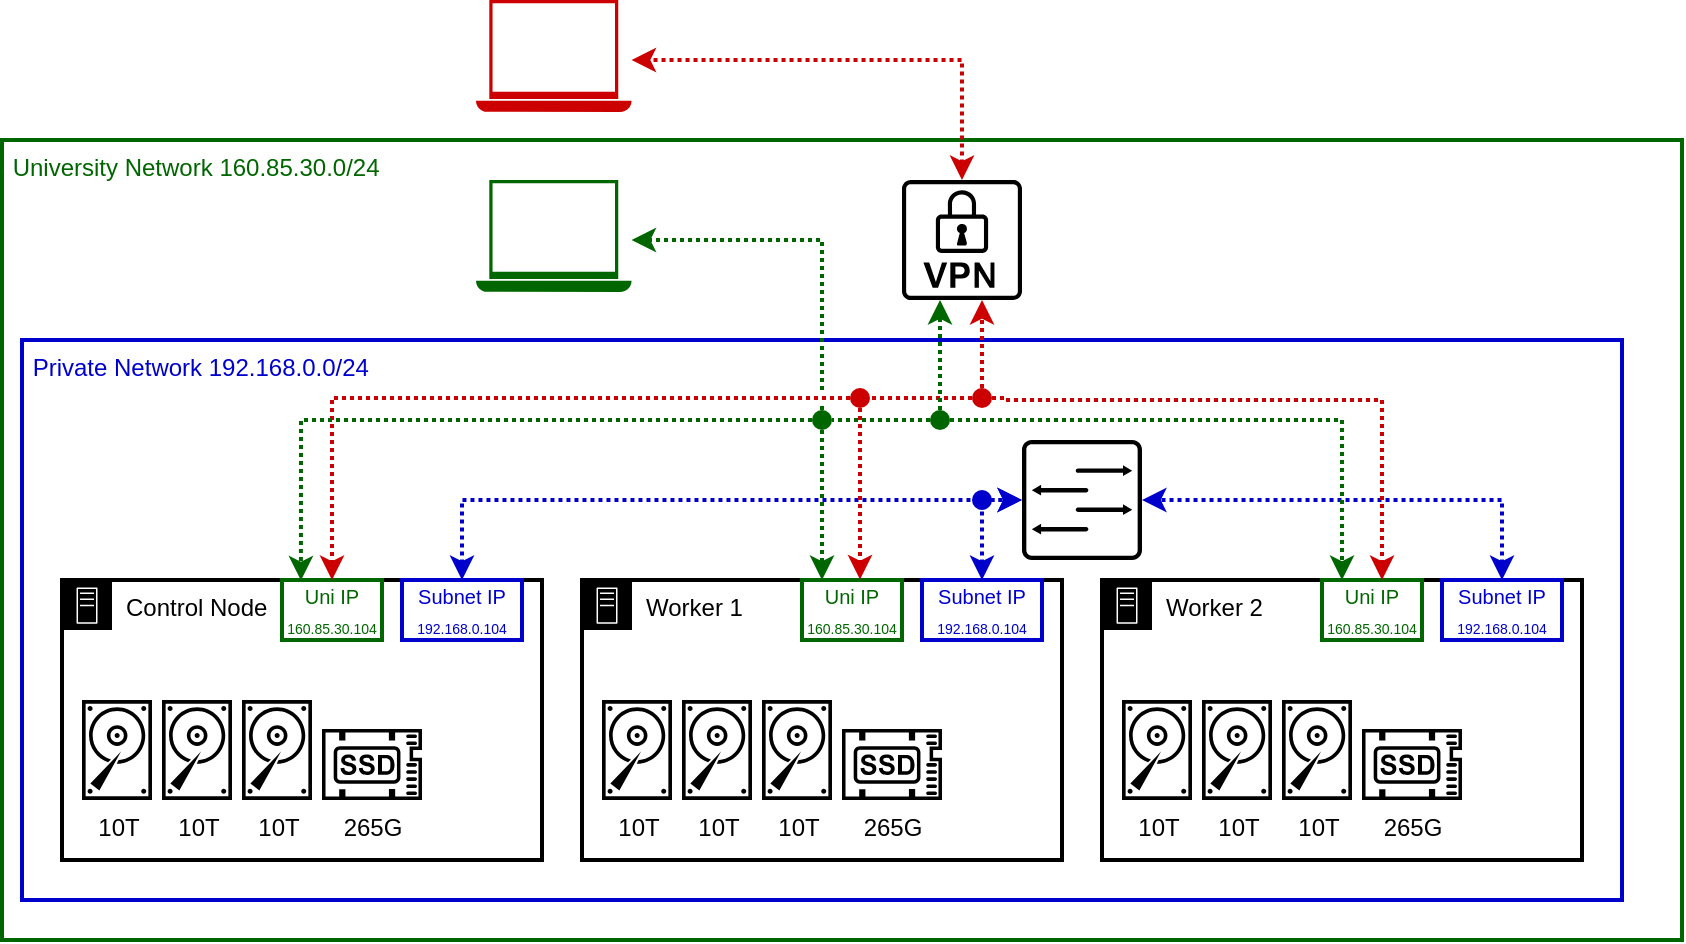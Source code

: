 <mxfile scale="3" border="10">
    <diagram name="Page-1" id="Fgr3d5k8YYlaslC8WT8e">
        <mxGraphModel dx="1854" dy="910" grid="1" gridSize="10" guides="1" tooltips="1" connect="1" arrows="1" fold="1" page="1" pageScale="1" pageWidth="850" pageHeight="1100" math="0" shadow="0">
            <root>
                <mxCell id="0"/>
                <mxCell id="1" parent="0"/>
                <mxCell id="r0dUNY4dq7FPuojU4sUv-40" value="&lt;span style=&quot;color: rgb(0, 102, 0);&quot;&gt;&amp;nbsp;University Network 160.85.30.0/24&lt;/span&gt;" style="rounded=0;whiteSpace=wrap;html=1;align=left;verticalAlign=top;fillColor=none;arcSize=0;strokeColor=#006600;strokeWidth=2;glass=0;shadow=0;" parent="1" vertex="1">
                    <mxGeometry x="110" y="130" width="840" height="400" as="geometry"/>
                </mxCell>
                <mxCell id="r0dUNY4dq7FPuojU4sUv-41" value="&lt;span style=&quot;color: rgb(0, 0, 204);&quot;&gt;&amp;nbsp;Private Network 192.168.0.0/24&lt;/span&gt;" style="rounded=1;whiteSpace=wrap;html=1;align=left;verticalAlign=top;fillColor=none;arcSize=0;strokeColor=#0000CC;strokeWidth=2;" parent="1" vertex="1">
                    <mxGeometry x="120" y="230" width="800" height="280" as="geometry"/>
                </mxCell>
                <mxCell id="r0dUNY4dq7FPuojU4sUv-42" value="Control Node" style="points=[[0,0],[0.25,0],[0.5,0],[0.75,0],[1,0],[1,0.25],[1,0.5],[1,0.75],[1,1],[0.75,1],[0.5,1],[0.25,1],[0,1],[0,0.75],[0,0.5],[0,0.25]];outlineConnect=0;gradientColor=none;html=1;whiteSpace=wrap;fontSize=12;fontStyle=0;container=1;pointerEvents=0;collapsible=0;recursiveResize=0;shape=mxgraph.aws4.group;grIcon=mxgraph.aws4.group_on_premise;strokeColor=#000000;fillColor=none;verticalAlign=top;align=left;spacingLeft=30;fontColor=light-dark(#000000, #8494aa);dashed=0;strokeWidth=2;" parent="1" vertex="1">
                    <mxGeometry x="140" y="350" width="240" height="140" as="geometry"/>
                </mxCell>
                <mxCell id="r0dUNY4dq7FPuojU4sUv-43" value="&lt;font style=&quot;font-size: 10px; color: rgb(0, 102, 0);&quot;&gt;Uni IP&lt;/font&gt;&lt;font style=&quot;font-size: 8px; color: rgb(0, 102, 0);&quot;&gt;&lt;br&gt;&lt;/font&gt;&lt;font style=&quot;font-size: 7px; color: rgb(0, 102, 0);&quot;&gt;160.85.30.104&lt;/font&gt;&lt;font style=&quot;font-size: 7px; color: rgba(0, 0, 0, 0);&quot;&gt;&lt;font&gt;&lt;br&gt;&lt;/font&gt;&lt;/font&gt;" style="rounded=0;whiteSpace=wrap;html=1;strokeColor=#006600;strokeWidth=2;fillColor=none;" parent="r0dUNY4dq7FPuojU4sUv-42" vertex="1">
                    <mxGeometry x="110" width="50" height="30" as="geometry"/>
                </mxCell>
                <mxCell id="r0dUNY4dq7FPuojU4sUv-44" value="&lt;div&gt;&lt;font style=&quot;font-size: 10px; color: rgb(0, 0, 204);&quot;&gt;Subnet IP&lt;/font&gt;&lt;/div&gt;&lt;div&gt;&lt;font style=&quot;font-size: 7px; color: rgb(0, 0, 204);&quot;&gt;192.168.0.104&lt;/font&gt;&lt;font style=&quot;font-size: 7px; color: rgba(0, 0, 0, 0);&quot;&gt;&lt;font&gt;&lt;br&gt;&lt;/font&gt;&lt;/font&gt;&lt;/div&gt;" style="rounded=0;whiteSpace=wrap;html=1;strokeColor=#0000CC;strokeWidth=2;fillColor=none;" parent="r0dUNY4dq7FPuojU4sUv-42" vertex="1">
                    <mxGeometry x="170" width="60" height="30" as="geometry"/>
                </mxCell>
                <mxCell id="r0dUNY4dq7FPuojU4sUv-46" value="10T" style="sketch=0;pointerEvents=1;shadow=0;dashed=0;html=1;strokeColor=none;fillColor=#000000;aspect=fixed;labelPosition=center;verticalLabelPosition=bottom;verticalAlign=top;align=center;outlineConnect=0;shape=mxgraph.vvd.disk;" parent="r0dUNY4dq7FPuojU4sUv-42" vertex="1">
                    <mxGeometry x="50" y="60" width="35" height="50" as="geometry"/>
                </mxCell>
                <mxCell id="r0dUNY4dq7FPuojU4sUv-47" value="10T" style="sketch=0;pointerEvents=1;shadow=0;dashed=0;html=1;strokeColor=none;fillColor=#000000;aspect=fixed;labelPosition=center;verticalLabelPosition=bottom;verticalAlign=top;align=center;outlineConnect=0;shape=mxgraph.vvd.disk;" parent="r0dUNY4dq7FPuojU4sUv-42" vertex="1">
                    <mxGeometry x="10" y="60" width="35" height="50" as="geometry"/>
                </mxCell>
                <mxCell id="r0dUNY4dq7FPuojU4sUv-48" value="10T" style="sketch=0;pointerEvents=1;shadow=0;dashed=0;html=1;strokeColor=none;fillColor=#000000;aspect=fixed;labelPosition=center;verticalLabelPosition=bottom;verticalAlign=top;align=center;outlineConnect=0;shape=mxgraph.vvd.disk;" parent="r0dUNY4dq7FPuojU4sUv-42" vertex="1">
                    <mxGeometry x="90" y="60" width="35" height="50" as="geometry"/>
                </mxCell>
                <mxCell id="r0dUNY4dq7FPuojU4sUv-49" value="265G" style="sketch=0;pointerEvents=1;shadow=0;dashed=0;html=1;strokeColor=none;fillColor=#000000;aspect=fixed;labelPosition=center;verticalLabelPosition=bottom;verticalAlign=top;align=center;outlineConnect=0;shape=mxgraph.vvd.ssd;" parent="r0dUNY4dq7FPuojU4sUv-42" vertex="1">
                    <mxGeometry x="130" y="74.5" width="50" height="35.5" as="geometry"/>
                </mxCell>
                <mxCell id="r0dUNY4dq7FPuojU4sUv-59" value="Worker 1" style="points=[[0,0],[0.25,0],[0.5,0],[0.75,0],[1,0],[1,0.25],[1,0.5],[1,0.75],[1,1],[0.75,1],[0.5,1],[0.25,1],[0,1],[0,0.75],[0,0.5],[0,0.25]];outlineConnect=0;gradientColor=none;html=1;whiteSpace=wrap;fontSize=12;fontStyle=0;container=1;pointerEvents=0;collapsible=0;recursiveResize=0;shape=mxgraph.aws4.group;grIcon=mxgraph.aws4.group_on_premise;strokeColor=#000000;fillColor=none;verticalAlign=top;align=left;spacingLeft=30;fontColor=light-dark(#000000, #8494aa);dashed=0;strokeWidth=2;" parent="1" vertex="1">
                    <mxGeometry x="400" y="350" width="240" height="140" as="geometry"/>
                </mxCell>
                <mxCell id="r0dUNY4dq7FPuojU4sUv-60" value="&lt;font style=&quot;font-size: 10px; color: rgb(0, 102, 0);&quot;&gt;Uni IP&lt;/font&gt;&lt;font style=&quot;font-size: 8px; color: rgb(0, 102, 0);&quot;&gt;&lt;br&gt;&lt;/font&gt;&lt;font style=&quot;font-size: 7px; color: rgb(0, 102, 0);&quot;&gt;160.85.30.104&lt;/font&gt;&lt;font style=&quot;font-size: 7px; color: rgba(0, 0, 0, 0);&quot;&gt;&lt;font&gt;&lt;br&gt;&lt;/font&gt;&lt;/font&gt;" style="rounded=0;whiteSpace=wrap;html=1;strokeColor=#006600;strokeWidth=2;fillColor=none;" parent="r0dUNY4dq7FPuojU4sUv-59" vertex="1">
                    <mxGeometry x="110" width="50" height="30" as="geometry"/>
                </mxCell>
                <mxCell id="r0dUNY4dq7FPuojU4sUv-61" value="&lt;div&gt;&lt;font style=&quot;font-size: 10px; color: rgb(0, 0, 204);&quot;&gt;Subnet IP&lt;/font&gt;&lt;/div&gt;&lt;div&gt;&lt;font style=&quot;font-size: 7px; color: rgb(0, 0, 204);&quot;&gt;192.168.0.104&lt;/font&gt;&lt;font style=&quot;font-size: 7px; color: rgba(0, 0, 0, 0);&quot;&gt;&lt;font&gt;&lt;br&gt;&lt;/font&gt;&lt;/font&gt;&lt;/div&gt;" style="rounded=0;whiteSpace=wrap;html=1;strokeColor=#0000CC;strokeWidth=2;fillColor=none;" parent="r0dUNY4dq7FPuojU4sUv-59" vertex="1">
                    <mxGeometry x="170" width="60" height="30" as="geometry"/>
                </mxCell>
                <mxCell id="r0dUNY4dq7FPuojU4sUv-63" value="10T" style="sketch=0;pointerEvents=1;shadow=0;dashed=0;html=1;strokeColor=none;fillColor=#000000;aspect=fixed;labelPosition=center;verticalLabelPosition=bottom;verticalAlign=top;align=center;outlineConnect=0;shape=mxgraph.vvd.disk;" parent="r0dUNY4dq7FPuojU4sUv-59" vertex="1">
                    <mxGeometry x="50" y="60" width="35" height="50" as="geometry"/>
                </mxCell>
                <mxCell id="r0dUNY4dq7FPuojU4sUv-64" value="10T" style="sketch=0;pointerEvents=1;shadow=0;dashed=0;html=1;strokeColor=none;fillColor=#000000;aspect=fixed;labelPosition=center;verticalLabelPosition=bottom;verticalAlign=top;align=center;outlineConnect=0;shape=mxgraph.vvd.disk;" parent="r0dUNY4dq7FPuojU4sUv-59" vertex="1">
                    <mxGeometry x="10" y="60" width="35" height="50" as="geometry"/>
                </mxCell>
                <mxCell id="r0dUNY4dq7FPuojU4sUv-65" value="10T" style="sketch=0;pointerEvents=1;shadow=0;dashed=0;html=1;strokeColor=none;fillColor=#000000;aspect=fixed;labelPosition=center;verticalLabelPosition=bottom;verticalAlign=top;align=center;outlineConnect=0;shape=mxgraph.vvd.disk;" parent="r0dUNY4dq7FPuojU4sUv-59" vertex="1">
                    <mxGeometry x="90" y="60" width="35" height="50" as="geometry"/>
                </mxCell>
                <mxCell id="r0dUNY4dq7FPuojU4sUv-66" value="265G" style="sketch=0;pointerEvents=1;shadow=0;dashed=0;html=1;strokeColor=none;fillColor=#000000;aspect=fixed;labelPosition=center;verticalLabelPosition=bottom;verticalAlign=top;align=center;outlineConnect=0;shape=mxgraph.vvd.ssd;" parent="r0dUNY4dq7FPuojU4sUv-59" vertex="1">
                    <mxGeometry x="130" y="74.5" width="50" height="35.5" as="geometry"/>
                </mxCell>
                <mxCell id="r0dUNY4dq7FPuojU4sUv-67" value="Worker 2" style="points=[[0,0],[0.25,0],[0.5,0],[0.75,0],[1,0],[1,0.25],[1,0.5],[1,0.75],[1,1],[0.75,1],[0.5,1],[0.25,1],[0,1],[0,0.75],[0,0.5],[0,0.25]];outlineConnect=0;gradientColor=none;html=1;whiteSpace=wrap;fontSize=12;fontStyle=0;container=1;pointerEvents=0;collapsible=0;recursiveResize=0;shape=mxgraph.aws4.group;grIcon=mxgraph.aws4.group_on_premise;strokeColor=#000000;fillColor=none;verticalAlign=top;align=left;spacingLeft=30;fontColor=light-dark(#000000, #8494aa);dashed=0;strokeWidth=2;" parent="1" vertex="1">
                    <mxGeometry x="660" y="350" width="240" height="140" as="geometry"/>
                </mxCell>
                <mxCell id="r0dUNY4dq7FPuojU4sUv-68" value="&lt;font style=&quot;font-size: 10px; color: rgb(0, 102, 0);&quot;&gt;Uni IP&lt;/font&gt;&lt;font style=&quot;font-size: 8px; color: rgba(0, 0, 0, 0);&quot;&gt;&lt;br&gt;&lt;/font&gt;&lt;font style=&quot;font-size: 7px; color: rgb(0, 102, 0);&quot;&gt;160.85.30.104&lt;font&gt;&lt;br&gt;&lt;/font&gt;&lt;/font&gt;" style="rounded=0;whiteSpace=wrap;html=1;strokeColor=#006600;strokeWidth=2;fillColor=none;" parent="r0dUNY4dq7FPuojU4sUv-67" vertex="1">
                    <mxGeometry x="110" width="50" height="30" as="geometry"/>
                </mxCell>
                <mxCell id="r0dUNY4dq7FPuojU4sUv-69" value="&lt;div&gt;&lt;font style=&quot;font-size: 10px; color: rgb(0, 0, 204);&quot;&gt;Subnet IP&lt;/font&gt;&lt;/div&gt;&lt;div&gt;&lt;font style=&quot;font-size: 7px; color: rgb(0, 0, 204);&quot;&gt;192.168.0.104&lt;/font&gt;&lt;font style=&quot;font-size: 7px; color: rgba(0, 0, 0, 0);&quot;&gt;&lt;font&gt;&lt;br&gt;&lt;/font&gt;&lt;/font&gt;&lt;/div&gt;" style="rounded=0;whiteSpace=wrap;html=1;strokeColor=#0000CC;strokeWidth=2;fillColor=none;" parent="r0dUNY4dq7FPuojU4sUv-67" vertex="1">
                    <mxGeometry x="170" width="60" height="30" as="geometry"/>
                </mxCell>
                <mxCell id="r0dUNY4dq7FPuojU4sUv-71" value="10T" style="sketch=0;pointerEvents=1;shadow=0;dashed=0;html=1;strokeColor=none;fillColor=#000000;aspect=fixed;labelPosition=center;verticalLabelPosition=bottom;verticalAlign=top;align=center;outlineConnect=0;shape=mxgraph.vvd.disk;" parent="r0dUNY4dq7FPuojU4sUv-67" vertex="1">
                    <mxGeometry x="50" y="60" width="35" height="50" as="geometry"/>
                </mxCell>
                <mxCell id="r0dUNY4dq7FPuojU4sUv-72" value="10T" style="sketch=0;pointerEvents=1;shadow=0;dashed=0;html=1;strokeColor=none;fillColor=#000000;aspect=fixed;labelPosition=center;verticalLabelPosition=bottom;verticalAlign=top;align=center;outlineConnect=0;shape=mxgraph.vvd.disk;" parent="r0dUNY4dq7FPuojU4sUv-67" vertex="1">
                    <mxGeometry x="10" y="60" width="35" height="50" as="geometry"/>
                </mxCell>
                <mxCell id="r0dUNY4dq7FPuojU4sUv-73" value="10T" style="sketch=0;pointerEvents=1;shadow=0;dashed=0;html=1;strokeColor=none;fillColor=#000000;aspect=fixed;labelPosition=center;verticalLabelPosition=bottom;verticalAlign=top;align=center;outlineConnect=0;shape=mxgraph.vvd.disk;" parent="r0dUNY4dq7FPuojU4sUv-67" vertex="1">
                    <mxGeometry x="90" y="60" width="35" height="50" as="geometry"/>
                </mxCell>
                <mxCell id="r0dUNY4dq7FPuojU4sUv-74" value="265G" style="sketch=0;pointerEvents=1;shadow=0;dashed=0;html=1;strokeColor=none;fillColor=#000000;aspect=fixed;labelPosition=center;verticalLabelPosition=bottom;verticalAlign=top;align=center;outlineConnect=0;shape=mxgraph.vvd.ssd;" parent="r0dUNY4dq7FPuojU4sUv-67" vertex="1">
                    <mxGeometry x="130" y="74.5" width="50" height="35.5" as="geometry"/>
                </mxCell>
                <mxCell id="r0dUNY4dq7FPuojU4sUv-75" value="" style="sketch=0;pointerEvents=1;shadow=0;dashed=0;html=1;strokeColor=none;fillColor=#000000;aspect=fixed;labelPosition=center;verticalLabelPosition=bottom;verticalAlign=top;align=center;outlineConnect=0;shape=mxgraph.vvd.vpn;" parent="1" vertex="1">
                    <mxGeometry x="560" y="150" width="60" height="60" as="geometry"/>
                </mxCell>
                <mxCell id="r0dUNY4dq7FPuojU4sUv-76" value="" style="sketch=0;pointerEvents=1;shadow=0;dashed=0;html=1;strokeColor=none;fillColor=#000000;aspect=fixed;labelPosition=center;verticalLabelPosition=bottom;verticalAlign=top;align=center;outlineConnect=0;shape=mxgraph.vvd.switch;" parent="1" vertex="1">
                    <mxGeometry x="620" y="280" width="60" height="60" as="geometry"/>
                </mxCell>
                <mxCell id="r0dUNY4dq7FPuojU4sUv-77" value="" style="endArrow=classic;startArrow=classic;html=1;rounded=0;exitX=0.5;exitY=0;exitDx=0;exitDy=0;strokeWidth=2;strokeColor=#0000CC;dashed=1;dashPattern=1 1;" parent="1" source="r0dUNY4dq7FPuojU4sUv-61" target="r0dUNY4dq7FPuojU4sUv-76" edge="1">
                    <mxGeometry width="50" height="50" relative="1" as="geometry">
                        <mxPoint x="550" y="320" as="sourcePoint"/>
                        <mxPoint x="600" y="270" as="targetPoint"/>
                        <Array as="points">
                            <mxPoint x="600" y="310"/>
                        </Array>
                    </mxGeometry>
                </mxCell>
                <mxCell id="r0dUNY4dq7FPuojU4sUv-78" value="" style="endArrow=classic;startArrow=classic;html=1;rounded=0;exitX=0.5;exitY=0;exitDx=0;exitDy=0;strokeWidth=2;strokeColor=#0000CC;dashed=1;dashPattern=1 1;" parent="1" source="r0dUNY4dq7FPuojU4sUv-44" target="r0dUNY4dq7FPuojU4sUv-76" edge="1">
                    <mxGeometry width="50" height="50" relative="1" as="geometry">
                        <mxPoint x="610" y="360" as="sourcePoint"/>
                        <mxPoint x="630" y="305" as="targetPoint"/>
                        <Array as="points">
                            <mxPoint x="340" y="310"/>
                        </Array>
                    </mxGeometry>
                </mxCell>
                <mxCell id="r0dUNY4dq7FPuojU4sUv-79" value="" style="endArrow=classic;startArrow=classic;html=1;rounded=0;exitX=0.5;exitY=0;exitDx=0;exitDy=0;strokeWidth=2;strokeColor=#0000CC;dashed=1;dashPattern=1 1;" parent="1" source="r0dUNY4dq7FPuojU4sUv-69" target="r0dUNY4dq7FPuojU4sUv-76" edge="1">
                    <mxGeometry width="50" height="50" relative="1" as="geometry">
                        <mxPoint x="610" y="360" as="sourcePoint"/>
                        <mxPoint x="630" y="300" as="targetPoint"/>
                        <Array as="points">
                            <mxPoint x="860" y="310"/>
                        </Array>
                    </mxGeometry>
                </mxCell>
                <mxCell id="r0dUNY4dq7FPuojU4sUv-81" value="" style="sketch=0;pointerEvents=1;shadow=0;dashed=0;html=1;strokeColor=none;fillColor=#006600;aspect=fixed;labelPosition=center;verticalLabelPosition=bottom;verticalAlign=top;align=center;outlineConnect=0;shape=mxgraph.vvd.laptop;" parent="1" vertex="1">
                    <mxGeometry x="347" y="150" width="77.78" height="56" as="geometry"/>
                </mxCell>
                <mxCell id="r0dUNY4dq7FPuojU4sUv-84" value="" style="sketch=0;pointerEvents=1;shadow=0;dashed=0;html=1;strokeColor=none;fillColor=#CC0000;aspect=fixed;labelPosition=center;verticalLabelPosition=bottom;verticalAlign=top;align=center;outlineConnect=0;shape=mxgraph.vvd.laptop;" parent="1" vertex="1">
                    <mxGeometry x="347" y="60" width="77.78" height="56" as="geometry"/>
                </mxCell>
                <mxCell id="r0dUNY4dq7FPuojU4sUv-95" value="" style="endArrow=classic;startArrow=classic;html=1;rounded=0;edgeStyle=orthogonalEdgeStyle;strokeColor=#CC0000;strokeWidth=2;dashed=1;dashPattern=1 1;" parent="1" source="r0dUNY4dq7FPuojU4sUv-75" target="r0dUNY4dq7FPuojU4sUv-84" edge="1">
                    <mxGeometry width="50" height="50" relative="1" as="geometry">
                        <mxPoint x="790" y="360" as="sourcePoint"/>
                        <mxPoint x="435" y="200" as="targetPoint"/>
                        <Array as="points">
                            <mxPoint x="590" y="90"/>
                        </Array>
                    </mxGeometry>
                </mxCell>
                <mxCell id="r0dUNY4dq7FPuojU4sUv-102" value="" style="ellipse;whiteSpace=wrap;html=1;aspect=fixed;" parent="1" vertex="1">
                    <mxGeometry x="450" y="290" as="geometry"/>
                </mxCell>
                <mxCell id="r0dUNY4dq7FPuojU4sUv-104" value="" style="endArrow=classic;html=1;rounded=0;strokeWidth=2;dashed=1;edgeStyle=orthogonalEdgeStyle;strokeColor=#CC0000;dashPattern=1 1;" parent="1" source="r0dUNY4dq7FPuojU4sUv-106" target="r0dUNY4dq7FPuojU4sUv-43" edge="1">
                    <mxGeometry width="50" height="50" relative="1" as="geometry">
                        <mxPoint x="530" y="260" as="sourcePoint"/>
                        <mxPoint x="550" y="350" as="targetPoint"/>
                    </mxGeometry>
                </mxCell>
                <mxCell id="r0dUNY4dq7FPuojU4sUv-105" value="" style="endArrow=classic;html=1;rounded=0;strokeWidth=2;dashed=1;edgeStyle=orthogonalEdgeStyle;strokeColor=#CC0000;exitX=0.5;exitY=1;exitDx=0;exitDy=0;entryX=0.58;entryY=-0.009;entryDx=0;entryDy=0;entryPerimeter=0;dashPattern=1 1;" parent="1" source="r0dUNY4dq7FPuojU4sUv-106" target="r0dUNY4dq7FPuojU4sUv-60" edge="1">
                    <mxGeometry width="50" height="50" relative="1" as="geometry">
                        <mxPoint x="540" y="211" as="sourcePoint"/>
                        <mxPoint x="285" y="300" as="targetPoint"/>
                    </mxGeometry>
                </mxCell>
                <mxCell id="r0dUNY4dq7FPuojU4sUv-106" value="" style="ellipse;whiteSpace=wrap;html=1;aspect=fixed;fillColor=#CC0000;strokeColor=none;strokeWidth=7;" parent="1" vertex="1">
                    <mxGeometry x="534" y="254" width="10" height="10" as="geometry"/>
                </mxCell>
                <mxCell id="r0dUNY4dq7FPuojU4sUv-108" value="" style="endArrow=classic;html=1;rounded=0;strokeWidth=2;dashed=1;edgeStyle=orthogonalEdgeStyle;strokeColor=#CC0000;exitX=1;exitY=0.5;exitDx=0;exitDy=0;dashPattern=1 1;" parent="1" source="r0dUNY4dq7FPuojU4sUv-110" target="r0dUNY4dq7FPuojU4sUv-68" edge="1">
                    <mxGeometry width="50" height="50" relative="1" as="geometry">
                        <mxPoint x="540" y="280" as="sourcePoint"/>
                        <mxPoint x="541" y="360" as="targetPoint"/>
                        <Array as="points">
                            <mxPoint x="611" y="259"/>
                            <mxPoint x="611" y="260"/>
                            <mxPoint x="800" y="260"/>
                        </Array>
                    </mxGeometry>
                </mxCell>
                <mxCell id="r0dUNY4dq7FPuojU4sUv-109" value="" style="endArrow=classic;html=1;rounded=0;strokeWidth=2;dashed=1;edgeStyle=orthogonalEdgeStyle;strokeColor=#CC0000;dashPattern=1 1;" parent="1" source="r0dUNY4dq7FPuojU4sUv-110" target="r0dUNY4dq7FPuojU4sUv-75" edge="1">
                    <mxGeometry width="50" height="50" relative="1" as="geometry">
                        <mxPoint x="550" y="270" as="sourcePoint"/>
                        <mxPoint x="800" y="360" as="targetPoint"/>
                        <Array as="points">
                            <mxPoint x="600" y="230"/>
                            <mxPoint x="600" y="230"/>
                        </Array>
                    </mxGeometry>
                </mxCell>
                <mxCell id="r0dUNY4dq7FPuojU4sUv-110" value="" style="ellipse;whiteSpace=wrap;html=1;aspect=fixed;fillColor=#CC0000;strokeColor=none;strokeWidth=7;" parent="1" vertex="1">
                    <mxGeometry x="595" y="254" width="10" height="10" as="geometry"/>
                </mxCell>
                <mxCell id="r0dUNY4dq7FPuojU4sUv-113" value="" style="endArrow=none;html=1;rounded=0;strokeWidth=2;dashed=1;strokeColor=#CC0000;dashPattern=1 1;" parent="1" source="r0dUNY4dq7FPuojU4sUv-110" target="r0dUNY4dq7FPuojU4sUv-106" edge="1">
                    <mxGeometry width="50" height="50" relative="1" as="geometry">
                        <mxPoint x="450" y="340" as="sourcePoint"/>
                        <mxPoint x="500" y="290" as="targetPoint"/>
                    </mxGeometry>
                </mxCell>
                <mxCell id="r0dUNY4dq7FPuojU4sUv-118" value="" style="ellipse;whiteSpace=wrap;html=1;aspect=fixed;fillColor=#006600;strokeColor=none;strokeWidth=7;" parent="1" vertex="1">
                    <mxGeometry x="515" y="265" width="10" height="10" as="geometry"/>
                </mxCell>
                <mxCell id="r0dUNY4dq7FPuojU4sUv-119" value="" style="ellipse;whiteSpace=wrap;html=1;aspect=fixed;fillColor=#006600;strokeColor=none;strokeWidth=7;" parent="1" vertex="1">
                    <mxGeometry x="574" y="265" width="10" height="10" as="geometry"/>
                </mxCell>
                <mxCell id="r0dUNY4dq7FPuojU4sUv-120" value="" style="endArrow=classic;html=1;rounded=0;strokeWidth=2;dashed=1;edgeStyle=orthogonalEdgeStyle;strokeColor=#006600;exitX=0;exitY=0.5;exitDx=0;exitDy=0;entryX=0.189;entryY=0.007;entryDx=0;entryDy=0;entryPerimeter=0;dashPattern=1 1;" parent="1" source="r0dUNY4dq7FPuojU4sUv-118" target="r0dUNY4dq7FPuojU4sUv-43" edge="1">
                    <mxGeometry width="50" height="50" relative="1" as="geometry">
                        <mxPoint x="535" y="270" as="sourcePoint"/>
                        <mxPoint x="285" y="360" as="targetPoint"/>
                    </mxGeometry>
                </mxCell>
                <mxCell id="r0dUNY4dq7FPuojU4sUv-121" value="" style="endArrow=classic;html=1;rounded=0;strokeWidth=2;dashed=1;edgeStyle=orthogonalEdgeStyle;strokeColor=#006600;exitX=0.5;exitY=1;exitDx=0;exitDy=0;entryX=0.5;entryY=0;entryDx=0;entryDy=0;dashPattern=1 1;" parent="1" source="r0dUNY4dq7FPuojU4sUv-118" target="r0dUNY4dq7FPuojU4sUv-59" edge="1">
                    <mxGeometry width="50" height="50" relative="1" as="geometry">
                        <mxPoint x="525" y="280" as="sourcePoint"/>
                        <mxPoint x="269" y="360" as="targetPoint"/>
                    </mxGeometry>
                </mxCell>
                <mxCell id="r0dUNY4dq7FPuojU4sUv-124" value="" style="endArrow=classic;html=1;rounded=0;strokeWidth=2;dashed=1;edgeStyle=orthogonalEdgeStyle;strokeColor=#006600;exitX=0.5;exitY=0;exitDx=0;exitDy=0;jumpStyle=none;dashPattern=1 1;" parent="1" source="r0dUNY4dq7FPuojU4sUv-119" target="r0dUNY4dq7FPuojU4sUv-75" edge="1">
                    <mxGeometry width="50" height="50" relative="1" as="geometry">
                        <mxPoint x="530" y="285" as="sourcePoint"/>
                        <mxPoint x="530" y="360" as="targetPoint"/>
                        <Array as="points">
                            <mxPoint x="580" y="210"/>
                            <mxPoint x="580" y="210"/>
                        </Array>
                    </mxGeometry>
                </mxCell>
                <mxCell id="r0dUNY4dq7FPuojU4sUv-125" value="" style="endArrow=classic;html=1;rounded=0;strokeWidth=2;dashed=1;edgeStyle=orthogonalEdgeStyle;strokeColor=#006600;exitX=1;exitY=0.5;exitDx=0;exitDy=0;entryX=0.5;entryY=0;entryDx=0;entryDy=0;dashPattern=1 1;" parent="1" source="r0dUNY4dq7FPuojU4sUv-119" target="r0dUNY4dq7FPuojU4sUv-67" edge="1">
                    <mxGeometry width="50" height="50" relative="1" as="geometry">
                        <mxPoint x="540" y="295" as="sourcePoint"/>
                        <mxPoint x="540" y="370" as="targetPoint"/>
                    </mxGeometry>
                </mxCell>
                <mxCell id="r0dUNY4dq7FPuojU4sUv-126" value="" style="endArrow=classic;html=1;rounded=0;strokeWidth=2;dashed=1;edgeStyle=orthogonalEdgeStyle;strokeColor=#006600;exitX=0.5;exitY=0;exitDx=0;exitDy=0;jumpStyle=gap;dashPattern=1 1;" parent="1" source="r0dUNY4dq7FPuojU4sUv-118" target="r0dUNY4dq7FPuojU4sUv-81" edge="1">
                    <mxGeometry width="50" height="50" relative="1" as="geometry">
                        <mxPoint x="550" y="305" as="sourcePoint"/>
                        <mxPoint x="550" y="380" as="targetPoint"/>
                        <Array as="points">
                            <mxPoint x="520" y="180"/>
                        </Array>
                    </mxGeometry>
                </mxCell>
                <mxCell id="r0dUNY4dq7FPuojU4sUv-127" value="" style="endArrow=none;html=1;rounded=0;strokeWidth=2;dashed=1;strokeColor=#006600;jumpStyle=none;dashPattern=1 1;exitX=0;exitY=0.5;exitDx=0;exitDy=0;" parent="1" source="r0dUNY4dq7FPuojU4sUv-119" target="r0dUNY4dq7FPuojU4sUv-118" edge="1">
                    <mxGeometry width="50" height="50" relative="1" as="geometry">
                        <mxPoint x="570" y="270" as="sourcePoint"/>
                        <mxPoint x="554" y="269" as="targetPoint"/>
                        <Array as="points">
                            <mxPoint x="550" y="270"/>
                        </Array>
                    </mxGeometry>
                </mxCell>
                <mxCell id="2" value="" style="ellipse;whiteSpace=wrap;html=1;aspect=fixed;fillColor=#0000CC;strokeColor=none;strokeWidth=7;" parent="1" vertex="1">
                    <mxGeometry x="595" y="305" width="10" height="10" as="geometry"/>
                </mxCell>
            </root>
        </mxGraphModel>
    </diagram>
</mxfile>